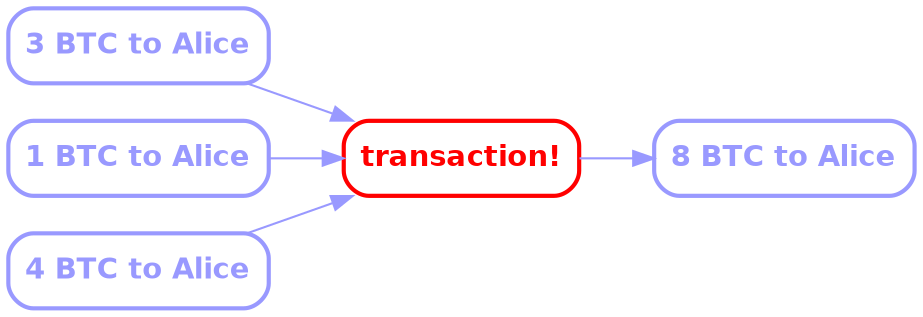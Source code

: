 digraph G {
    rankdir=LR;
    graph [
        K=1.0,
        overlap=false,
        splines = spline,
    ];
    node [
        shape=box
        style="rounded,bold"
        color="#9999ff",
        fontcolor="#9999ff",
        fontname="Helvetica-bold",
    ];
    edge [
        # arrowsize=2,
        color="#9999ff",
    ];
    "transaction!" [color=red, fontcolor=red]

    "3 BTC to Alice" -> "transaction!"
    "1 BTC to Alice" -> "transaction!"
    "4 BTC to Alice" -> "transaction!"

    "transaction!" -> "8 BTC to Alice"
}
